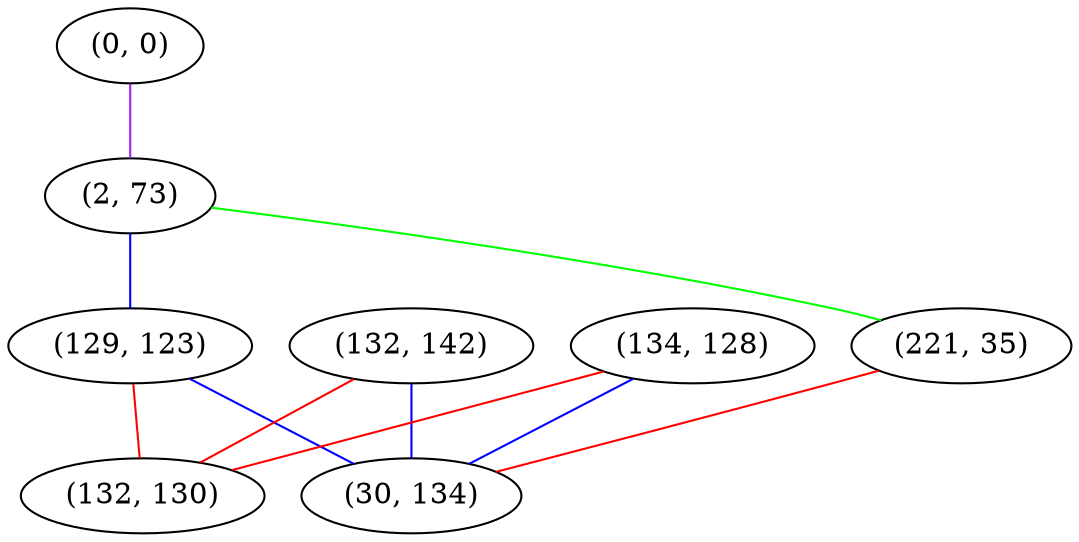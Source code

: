 graph "" {
"(0, 0)";
"(2, 73)";
"(129, 123)";
"(132, 142)";
"(134, 128)";
"(221, 35)";
"(132, 130)";
"(30, 134)";
"(0, 0)" -- "(2, 73)"  [color=purple, key=0, weight=4];
"(2, 73)" -- "(129, 123)"  [color=blue, key=0, weight=3];
"(2, 73)" -- "(221, 35)"  [color=green, key=0, weight=2];
"(129, 123)" -- "(132, 130)"  [color=red, key=0, weight=1];
"(129, 123)" -- "(30, 134)"  [color=blue, key=0, weight=3];
"(132, 142)" -- "(132, 130)"  [color=red, key=0, weight=1];
"(132, 142)" -- "(30, 134)"  [color=blue, key=0, weight=3];
"(134, 128)" -- "(132, 130)"  [color=red, key=0, weight=1];
"(134, 128)" -- "(30, 134)"  [color=blue, key=0, weight=3];
"(221, 35)" -- "(30, 134)"  [color=red, key=0, weight=1];
}
